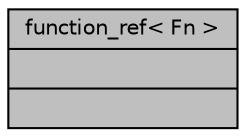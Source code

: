 digraph "function_ref&lt; Fn &gt;"
{
  edge [fontname="Helvetica",fontsize="10",labelfontname="Helvetica",labelfontsize="10"];
  node [fontname="Helvetica",fontsize="10",shape=record];
  Node1 [label="{function_ref\< Fn \>\n||}",height=0.2,width=0.4,color="black", fillcolor="grey75", style="filled", fontcolor="black"];
}
